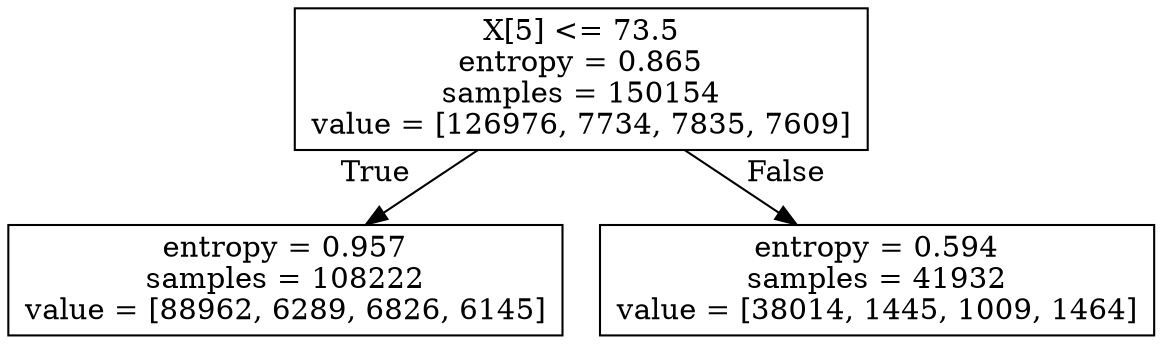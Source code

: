 digraph Tree {
node [shape=box] ;
0 [label="X[5] <= 73.5\nentropy = 0.865\nsamples = 150154\nvalue = [126976, 7734, 7835, 7609]"] ;
1 [label="entropy = 0.957\nsamples = 108222\nvalue = [88962, 6289, 6826, 6145]"] ;
0 -> 1 [labeldistance=2.5, labelangle=45, headlabel="True"] ;
2 [label="entropy = 0.594\nsamples = 41932\nvalue = [38014, 1445, 1009, 1464]"] ;
0 -> 2 [labeldistance=2.5, labelangle=-45, headlabel="False"] ;
}